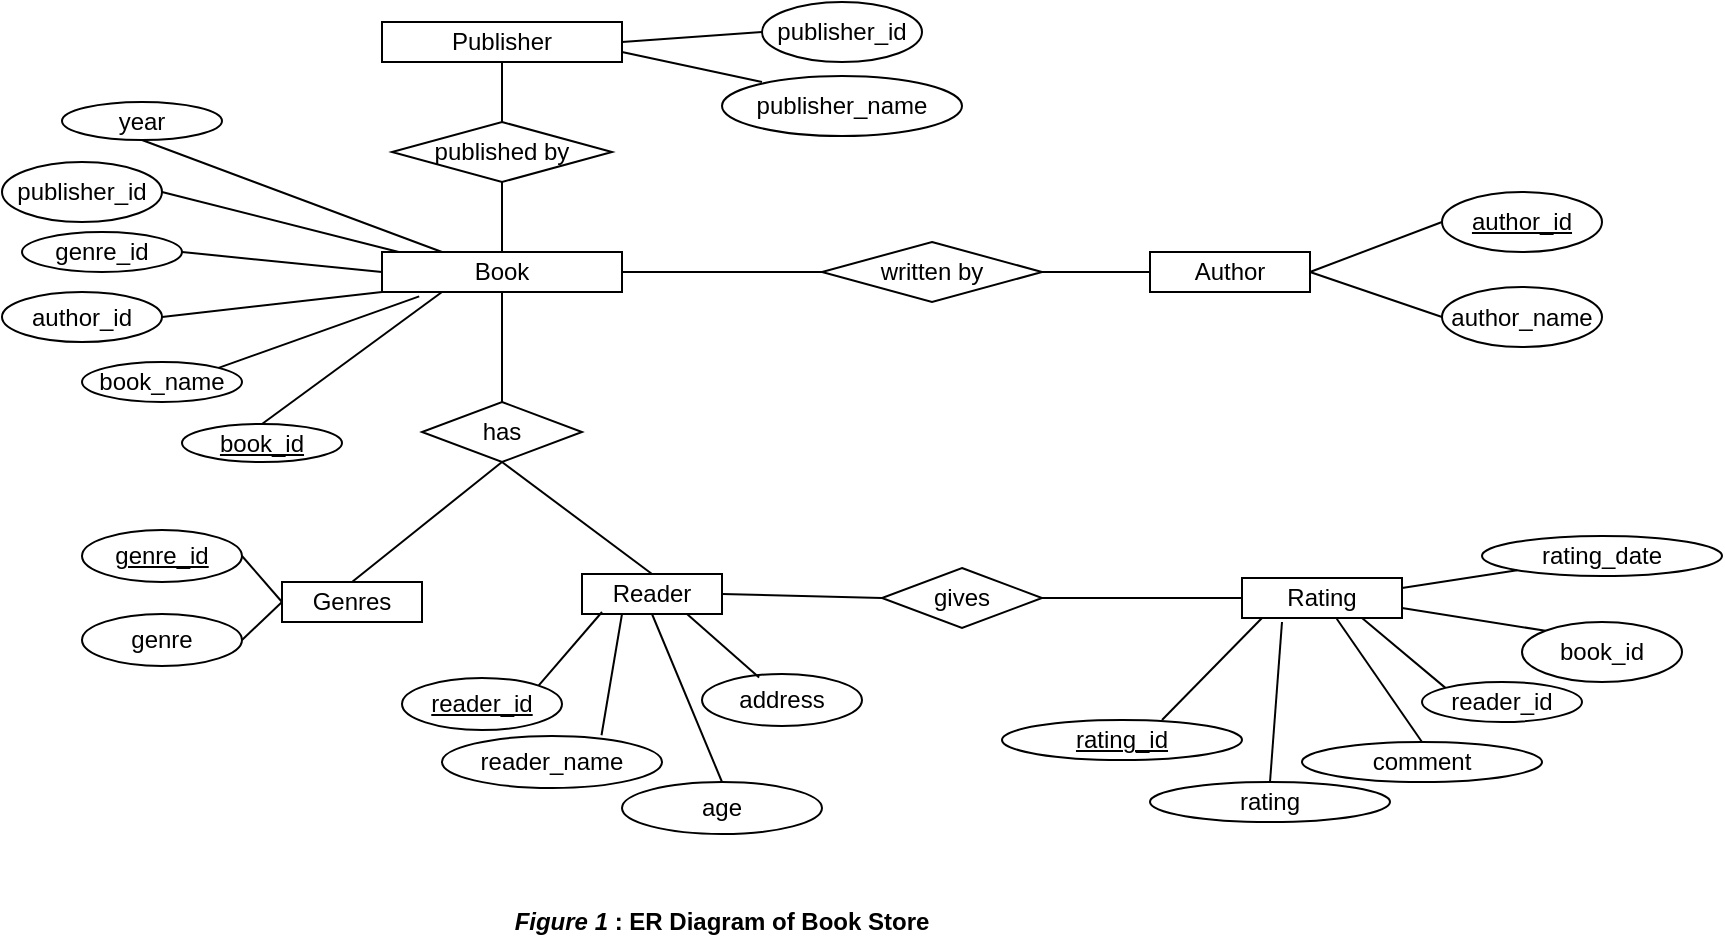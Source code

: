 <mxfile version="13.4.9" type="device"><diagram name="Page-1" id="C5RBs43oDa-KdzZeNtuy"><mxGraphModel dx="1870" dy="536" grid="1" gridSize="10" guides="1" tooltips="1" connect="1" arrows="1" fold="1" page="1" pageScale="1" pageWidth="827" pageHeight="1169" math="0" shadow="0"><root><mxCell id="WIyWlLk6GJQsqaUBKTNV-0"/><mxCell id="WIyWlLk6GJQsqaUBKTNV-1" parent="WIyWlLk6GJQsqaUBKTNV-0"/><mxCell id="AShrL4JkJGO0vSIFoNnh-11" value="&lt;span&gt;genre_id&lt;/span&gt;" style="ellipse;whiteSpace=wrap;html=1;" parent="WIyWlLk6GJQsqaUBKTNV-1" vertex="1"><mxGeometry x="-130" y="125" width="80" height="20" as="geometry"/></mxCell><mxCell id="AShrL4JkJGO0vSIFoNnh-12" value="publisher_id" style="ellipse;whiteSpace=wrap;html=1;" parent="WIyWlLk6GJQsqaUBKTNV-1" vertex="1"><mxGeometry x="-140" y="90" width="80" height="30" as="geometry"/></mxCell><mxCell id="AShrL4JkJGO0vSIFoNnh-14" value="year" style="ellipse;whiteSpace=wrap;html=1;" parent="WIyWlLk6GJQsqaUBKTNV-1" vertex="1"><mxGeometry x="-110" y="60" width="80" height="19" as="geometry"/></mxCell><mxCell id="AShrL4JkJGO0vSIFoNnh-15" value="" style="endArrow=none;html=1;exitX=0.115;exitY=0.07;exitDx=0;exitDy=0;exitPerimeter=0;" parent="WIyWlLk6GJQsqaUBKTNV-1" source="AShrL4JkJGO0vSIFoNnh-1" edge="1"><mxGeometry width="50" height="50" relative="1" as="geometry"><mxPoint x="390" y="260" as="sourcePoint"/><mxPoint x="-60" y="105" as="targetPoint"/><Array as="points"/></mxGeometry></mxCell><mxCell id="AShrL4JkJGO0vSIFoNnh-17" value="" style="endArrow=none;html=1;exitX=0.25;exitY=0;exitDx=0;exitDy=0;entryX=0.5;entryY=1;entryDx=0;entryDy=0;" parent="WIyWlLk6GJQsqaUBKTNV-1" source="AShrL4JkJGO0vSIFoNnh-1" edge="1" target="AShrL4JkJGO0vSIFoNnh-14"><mxGeometry width="50" height="50" relative="1" as="geometry"><mxPoint x="186" y="74" as="sourcePoint"/><mxPoint x="190" y="40" as="targetPoint"/><Array as="points"/></mxGeometry></mxCell><mxCell id="AShrL4JkJGO0vSIFoNnh-21" value="" style="endArrow=none;html=1;entryX=1;entryY=0.5;entryDx=0;entryDy=0;exitX=0;exitY=0.5;exitDx=0;exitDy=0;" parent="WIyWlLk6GJQsqaUBKTNV-1" source="AShrL4JkJGO0vSIFoNnh-1" target="AShrL4JkJGO0vSIFoNnh-11" edge="1"><mxGeometry width="50" height="50" relative="1" as="geometry"><mxPoint x="34" y="81" as="sourcePoint"/><mxPoint x="34" y="50" as="targetPoint"/><Array as="points"/></mxGeometry></mxCell><mxCell id="AShrL4JkJGO0vSIFoNnh-22" value="" style="endArrow=none;html=1;entryX=0.5;entryY=1;entryDx=0;entryDy=0;exitX=0.5;exitY=0;exitDx=0;exitDy=0;" parent="WIyWlLk6GJQsqaUBKTNV-1" source="AShrL4JkJGO0vSIFoNnh-10" target="AShrL4JkJGO0vSIFoNnh-1" edge="1"><mxGeometry width="50" height="50" relative="1" as="geometry"><mxPoint x="149" y="129" as="sourcePoint"/><mxPoint x="149" y="98" as="targetPoint"/><Array as="points"/></mxGeometry></mxCell><mxCell id="AShrL4JkJGO0vSIFoNnh-28" value="" style="endArrow=none;html=1;entryX=0.5;entryY=1;entryDx=0;entryDy=0;" parent="WIyWlLk6GJQsqaUBKTNV-1" edge="1" source="AShrL4JkJGO0vSIFoNnh-1"><mxGeometry width="50" height="50" relative="1" as="geometry"><mxPoint x="110" y="160" as="sourcePoint"/><mxPoint x="110" y="140" as="targetPoint"/></mxGeometry></mxCell><mxCell id="AShrL4JkJGO0vSIFoNnh-30" value="written by" style="rhombus;whiteSpace=wrap;html=1;" parent="WIyWlLk6GJQsqaUBKTNV-1" vertex="1"><mxGeometry x="270" y="130" width="110" height="30" as="geometry"/></mxCell><mxCell id="AShrL4JkJGO0vSIFoNnh-32" value="" style="endArrow=none;html=1;entryX=0;entryY=0.5;entryDx=0;entryDy=0;exitX=1;exitY=0.5;exitDx=0;exitDy=0;" parent="WIyWlLk6GJQsqaUBKTNV-1" source="AShrL4JkJGO0vSIFoNnh-1" target="AShrL4JkJGO0vSIFoNnh-30" edge="1"><mxGeometry width="50" height="50" relative="1" as="geometry"><mxPoint x="360" y="260" as="sourcePoint"/><mxPoint x="410" y="210" as="targetPoint"/></mxGeometry></mxCell><mxCell id="AShrL4JkJGO0vSIFoNnh-33" value="" style="endArrow=none;html=1;exitX=1;exitY=0.5;exitDx=0;exitDy=0;entryX=0;entryY=0.5;entryDx=0;entryDy=0;" parent="WIyWlLk6GJQsqaUBKTNV-1" source="AShrL4JkJGO0vSIFoNnh-30" target="AShrL4JkJGO0vSIFoNnh-31" edge="1"><mxGeometry width="50" height="50" relative="1" as="geometry"><mxPoint x="360" y="260" as="sourcePoint"/><mxPoint x="410" y="210" as="targetPoint"/></mxGeometry></mxCell><mxCell id="AShrL4JkJGO0vSIFoNnh-34" value="&lt;u&gt;author_id&lt;/u&gt;" style="ellipse;whiteSpace=wrap;html=1;" parent="WIyWlLk6GJQsqaUBKTNV-1" vertex="1"><mxGeometry x="580" y="105" width="80" height="30" as="geometry"/></mxCell><mxCell id="AShrL4JkJGO0vSIFoNnh-35" value="author_name" style="ellipse;whiteSpace=wrap;html=1;" parent="WIyWlLk6GJQsqaUBKTNV-1" vertex="1"><mxGeometry x="580" y="152.5" width="80" height="30" as="geometry"/></mxCell><mxCell id="AShrL4JkJGO0vSIFoNnh-37" value="" style="endArrow=none;html=1;exitX=1;exitY=0.5;exitDx=0;exitDy=0;entryX=0;entryY=0.5;entryDx=0;entryDy=0;" parent="WIyWlLk6GJQsqaUBKTNV-1" target="AShrL4JkJGO0vSIFoNnh-34" edge="1" source="AShrL4JkJGO0vSIFoNnh-31"><mxGeometry width="50" height="50" relative="1" as="geometry"><mxPoint x="370" y="70" as="sourcePoint"/><mxPoint x="530" y="66" as="targetPoint"/></mxGeometry></mxCell><mxCell id="AShrL4JkJGO0vSIFoNnh-38" value="" style="endArrow=none;html=1;entryX=0;entryY=0.5;entryDx=0;entryDy=0;exitX=1;exitY=0.5;exitDx=0;exitDy=0;" parent="WIyWlLk6GJQsqaUBKTNV-1" source="AShrL4JkJGO0vSIFoNnh-31" target="AShrL4JkJGO0vSIFoNnh-35" edge="1"><mxGeometry width="50" height="50" relative="1" as="geometry"><mxPoint x="470" y="80" as="sourcePoint"/><mxPoint x="530" y="99" as="targetPoint"/></mxGeometry></mxCell><mxCell id="AShrL4JkJGO0vSIFoNnh-39" value="gives" style="rhombus;whiteSpace=wrap;html=1;" parent="WIyWlLk6GJQsqaUBKTNV-1" vertex="1"><mxGeometry x="300" y="293" width="80" height="30" as="geometry"/></mxCell><mxCell id="AShrL4JkJGO0vSIFoNnh-40" value="Rating" style="rounded=0;whiteSpace=wrap;html=1;" parent="WIyWlLk6GJQsqaUBKTNV-1" vertex="1"><mxGeometry x="480" y="298" width="80" height="20" as="geometry"/></mxCell><mxCell id="AShrL4JkJGO0vSIFoNnh-47" value="" style="endArrow=none;html=1;exitX=0;exitY=0.5;exitDx=0;exitDy=0;entryX=1;entryY=0.5;entryDx=0;entryDy=0;" parent="WIyWlLk6GJQsqaUBKTNV-1" edge="1" target="AShrL4JkJGO0vSIFoNnh-3" source="AShrL4JkJGO0vSIFoNnh-39"><mxGeometry width="50" height="50" relative="1" as="geometry"><mxPoint x="380" y="264" as="sourcePoint"/><mxPoint x="380" y="234" as="targetPoint"/></mxGeometry></mxCell><mxCell id="AShrL4JkJGO0vSIFoNnh-48" value="book_id" style="ellipse;whiteSpace=wrap;html=1;" parent="WIyWlLk6GJQsqaUBKTNV-1" vertex="1"><mxGeometry x="620" y="320" width="80" height="30" as="geometry"/></mxCell><mxCell id="AShrL4JkJGO0vSIFoNnh-49" value="reader_id" style="ellipse;whiteSpace=wrap;html=1;" parent="WIyWlLk6GJQsqaUBKTNV-1" vertex="1"><mxGeometry x="570" y="350" width="80" height="20" as="geometry"/></mxCell><mxCell id="AShrL4JkJGO0vSIFoNnh-51" value="" style="endArrow=none;html=1;entryX=0;entryY=0;entryDx=0;entryDy=0;exitX=1;exitY=0.75;exitDx=0;exitDy=0;" parent="WIyWlLk6GJQsqaUBKTNV-1" source="AShrL4JkJGO0vSIFoNnh-40" target="AShrL4JkJGO0vSIFoNnh-48" edge="1"><mxGeometry width="50" height="50" relative="1" as="geometry"><mxPoint x="410" y="180" as="sourcePoint"/><mxPoint x="410" y="210" as="targetPoint"/></mxGeometry></mxCell><mxCell id="AShrL4JkJGO0vSIFoNnh-53" value="" style="endArrow=none;html=1;entryX=0;entryY=0;entryDx=0;entryDy=0;exitX=0.75;exitY=1;exitDx=0;exitDy=0;" parent="WIyWlLk6GJQsqaUBKTNV-1" source="AShrL4JkJGO0vSIFoNnh-40" target="AShrL4JkJGO0vSIFoNnh-49" edge="1"><mxGeometry width="50" height="50" relative="1" as="geometry"><mxPoint x="360" y="260" as="sourcePoint"/><mxPoint x="410" y="210" as="targetPoint"/></mxGeometry></mxCell><mxCell id="AShrL4JkJGO0vSIFoNnh-54" value="&lt;span&gt;book_name&lt;/span&gt;" style="ellipse;whiteSpace=wrap;html=1;" parent="WIyWlLk6GJQsqaUBKTNV-1" vertex="1"><mxGeometry x="-100" y="190" width="80" height="20" as="geometry"/></mxCell><mxCell id="AShrL4JkJGO0vSIFoNnh-58" value="comment" style="ellipse;whiteSpace=wrap;html=1;" parent="WIyWlLk6GJQsqaUBKTNV-1" vertex="1"><mxGeometry x="510" y="380" width="120" height="20" as="geometry"/></mxCell><mxCell id="AShrL4JkJGO0vSIFoNnh-59" value="rating" style="ellipse;whiteSpace=wrap;html=1;" parent="WIyWlLk6GJQsqaUBKTNV-1" vertex="1"><mxGeometry x="434" y="400" width="120" height="20" as="geometry"/></mxCell><mxCell id="AShrL4JkJGO0vSIFoNnh-60" value="&lt;u&gt;rating_id&lt;/u&gt;" style="ellipse;whiteSpace=wrap;html=1;" parent="WIyWlLk6GJQsqaUBKTNV-1" vertex="1"><mxGeometry x="360" y="369" width="120" height="20" as="geometry"/></mxCell><mxCell id="AShrL4JkJGO0vSIFoNnh-68" value="" style="endArrow=none;html=1;exitX=1;exitY=0;exitDx=0;exitDy=0;entryX=0.155;entryY=1.11;entryDx=0;entryDy=0;entryPerimeter=0;" parent="WIyWlLk6GJQsqaUBKTNV-1" source="AShrL4JkJGO0vSIFoNnh-54" target="AShrL4JkJGO0vSIFoNnh-1" edge="1"><mxGeometry width="50" height="50" relative="1" as="geometry"><mxPoint x="360" y="260" as="sourcePoint"/><mxPoint x="60" y="91" as="targetPoint"/></mxGeometry></mxCell><mxCell id="AShrL4JkJGO0vSIFoNnh-70" value="" style="endArrow=none;html=1;entryX=0.592;entryY=1.02;entryDx=0;entryDy=0;entryPerimeter=0;exitX=0.5;exitY=0;exitDx=0;exitDy=0;" parent="WIyWlLk6GJQsqaUBKTNV-1" source="AShrL4JkJGO0vSIFoNnh-58" edge="1" target="AShrL4JkJGO0vSIFoNnh-40"><mxGeometry width="50" height="50" relative="1" as="geometry"><mxPoint x="440" y="326" as="sourcePoint"/><mxPoint x="410" y="260" as="targetPoint"/></mxGeometry></mxCell><mxCell id="AShrL4JkJGO0vSIFoNnh-71" value="" style="endArrow=none;html=1;exitX=0.5;exitY=0;exitDx=0;exitDy=0;" parent="WIyWlLk6GJQsqaUBKTNV-1" source="AShrL4JkJGO0vSIFoNnh-59" edge="1"><mxGeometry width="50" height="50" relative="1" as="geometry"><mxPoint x="360" y="260" as="sourcePoint"/><mxPoint x="500" y="320" as="targetPoint"/></mxGeometry></mxCell><mxCell id="AShrL4JkJGO0vSIFoNnh-72" value="" style="endArrow=none;html=1;" parent="WIyWlLk6GJQsqaUBKTNV-1" edge="1"><mxGeometry width="50" height="50" relative="1" as="geometry"><mxPoint x="490" y="318" as="sourcePoint"/><mxPoint x="440" y="369" as="targetPoint"/></mxGeometry></mxCell><mxCell id="AShrL4JkJGO0vSIFoNnh-104" value="author_id" style="ellipse;whiteSpace=wrap;html=1;" parent="WIyWlLk6GJQsqaUBKTNV-1" vertex="1"><mxGeometry x="-140" y="155" width="80" height="25" as="geometry"/></mxCell><mxCell id="AShrL4JkJGO0vSIFoNnh-116" value="&lt;span&gt;reader_name&lt;/span&gt;" style="ellipse;whiteSpace=wrap;html=1;" parent="WIyWlLk6GJQsqaUBKTNV-1" vertex="1"><mxGeometry x="80" y="377" width="110" height="26" as="geometry"/></mxCell><mxCell id="AShrL4JkJGO0vSIFoNnh-119" value="" style="endArrow=none;html=1;exitX=1;exitY=0.5;exitDx=0;exitDy=0;entryX=0;entryY=1;entryDx=0;entryDy=0;" parent="WIyWlLk6GJQsqaUBKTNV-1" source="AShrL4JkJGO0vSIFoNnh-104" edge="1" target="AShrL4JkJGO0vSIFoNnh-1"><mxGeometry width="50" height="50" relative="1" as="geometry"><mxPoint x="360" y="270" as="sourcePoint"/><mxPoint y="172" as="targetPoint"/></mxGeometry></mxCell><mxCell id="AShrL4JkJGO0vSIFoNnh-126" value="" style="endArrow=none;html=1;exitX=0.725;exitY=-0.015;exitDx=0;exitDy=0;exitPerimeter=0;" parent="WIyWlLk6GJQsqaUBKTNV-1" source="AShrL4JkJGO0vSIFoNnh-116" edge="1"><mxGeometry width="50" height="50" relative="1" as="geometry"><mxPoint y="251" as="sourcePoint"/><mxPoint x="170" y="316" as="targetPoint"/></mxGeometry></mxCell><mxCell id="U_UviuT6TRfHMlKJxSCL-3" value="" style="endArrow=none;html=1;exitX=0;exitY=0.5;exitDx=0;exitDy=0;entryX=1;entryY=0.5;entryDx=0;entryDy=0;" edge="1" parent="WIyWlLk6GJQsqaUBKTNV-1" source="AShrL4JkJGO0vSIFoNnh-40" target="AShrL4JkJGO0vSIFoNnh-39"><mxGeometry width="50" height="50" relative="1" as="geometry"><mxPoint x="200" y="180" as="sourcePoint"/><mxPoint x="160" y="180" as="targetPoint"/></mxGeometry></mxCell><mxCell id="AShrL4JkJGO0vSIFoNnh-3" value="Reader" style="rounded=0;whiteSpace=wrap;html=1;" parent="WIyWlLk6GJQsqaUBKTNV-1" vertex="1"><mxGeometry x="150" y="296" width="70" height="20" as="geometry"/></mxCell><mxCell id="U_UviuT6TRfHMlKJxSCL-7" value="" style="endArrow=none;html=1;exitX=0.5;exitY=0;exitDx=0;exitDy=0;" edge="1" parent="WIyWlLk6GJQsqaUBKTNV-1" source="AShrL4JkJGO0vSIFoNnh-114"><mxGeometry width="50" height="50" relative="1" as="geometry"><mxPoint x="60" y="422" as="sourcePoint"/><mxPoint x="185" y="316" as="targetPoint"/><Array as="points"/></mxGeometry></mxCell><mxCell id="AShrL4JkJGO0vSIFoNnh-114" value="age" style="ellipse;whiteSpace=wrap;html=1;" parent="WIyWlLk6GJQsqaUBKTNV-1" vertex="1"><mxGeometry x="170" y="400" width="100" height="26" as="geometry"/></mxCell><mxCell id="AShrL4JkJGO0vSIFoNnh-10" value="has" style="rhombus;whiteSpace=wrap;html=1;" parent="WIyWlLk6GJQsqaUBKTNV-1" vertex="1"><mxGeometry x="70" y="210" width="80" height="30" as="geometry"/></mxCell><mxCell id="U_UviuT6TRfHMlKJxSCL-10" value="" style="endArrow=none;html=1;exitX=0.5;exitY=1;exitDx=0;exitDy=0;entryX=0.5;entryY=0;entryDx=0;entryDy=0;" edge="1" parent="WIyWlLk6GJQsqaUBKTNV-1" source="AShrL4JkJGO0vSIFoNnh-10" target="AShrL4JkJGO0vSIFoNnh-3"><mxGeometry width="50" height="50" relative="1" as="geometry"><mxPoint x="120" y="150" as="sourcePoint"/><mxPoint x="185" y="300" as="targetPoint"/><Array as="points"/></mxGeometry></mxCell><mxCell id="U_UviuT6TRfHMlKJxSCL-12" value="address" style="ellipse;whiteSpace=wrap;html=1;" vertex="1" parent="WIyWlLk6GJQsqaUBKTNV-1"><mxGeometry x="210" y="346" width="80" height="26" as="geometry"/></mxCell><mxCell id="U_UviuT6TRfHMlKJxSCL-13" value="&lt;u&gt;reader_id&lt;/u&gt;" style="ellipse;whiteSpace=wrap;html=1;" vertex="1" parent="WIyWlLk6GJQsqaUBKTNV-1"><mxGeometry x="60" y="348" width="80" height="26" as="geometry"/></mxCell><mxCell id="U_UviuT6TRfHMlKJxSCL-14" value="" style="endArrow=none;html=1;exitX=1;exitY=0;exitDx=0;exitDy=0;" edge="1" parent="WIyWlLk6GJQsqaUBKTNV-1"><mxGeometry width="50" height="50" relative="1" as="geometry"><mxPoint x="128.284" y="351.808" as="sourcePoint"/><mxPoint x="160" y="315" as="targetPoint"/><Array as="points"/></mxGeometry></mxCell><mxCell id="U_UviuT6TRfHMlKJxSCL-15" value="" style="endArrow=none;html=1;exitX=0.357;exitY=0.069;exitDx=0;exitDy=0;entryX=0.75;entryY=1;entryDx=0;entryDy=0;exitPerimeter=0;" edge="1" parent="WIyWlLk6GJQsqaUBKTNV-1" source="U_UviuT6TRfHMlKJxSCL-12" target="AShrL4JkJGO0vSIFoNnh-3"><mxGeometry width="50" height="50" relative="1" as="geometry"><mxPoint x="53.891" y="343.808" as="sourcePoint"/><mxPoint x="109.38" y="274.2" as="targetPoint"/></mxGeometry></mxCell><mxCell id="U_UviuT6TRfHMlKJxSCL-16" value="&lt;b&gt;&lt;i&gt;Figure 1&lt;/i&gt; : ER Diagram of Book Store&lt;/b&gt;" style="text;html=1;strokeColor=none;fillColor=none;align=center;verticalAlign=middle;whiteSpace=wrap;rounded=0;" vertex="1" parent="WIyWlLk6GJQsqaUBKTNV-1"><mxGeometry x="-110" y="460" width="660" height="20" as="geometry"/></mxCell><mxCell id="U_UviuT6TRfHMlKJxSCL-17" value="&lt;span&gt;&lt;u&gt;book_id&lt;/u&gt;&lt;/span&gt;" style="ellipse;whiteSpace=wrap;html=1;" vertex="1" parent="WIyWlLk6GJQsqaUBKTNV-1"><mxGeometry x="-50" y="221" width="80" height="19" as="geometry"/></mxCell><mxCell id="AShrL4JkJGO0vSIFoNnh-31" value="Author" style="rounded=0;whiteSpace=wrap;html=1;" parent="WIyWlLk6GJQsqaUBKTNV-1" vertex="1"><mxGeometry x="434" y="135" width="80" height="20" as="geometry"/></mxCell><mxCell id="U_UviuT6TRfHMlKJxSCL-19" value="" style="endArrow=none;html=1;entryX=0.5;entryY=0;entryDx=0;entryDy=0;exitX=0.25;exitY=1;exitDx=0;exitDy=0;" edge="1" parent="WIyWlLk6GJQsqaUBKTNV-1" source="AShrL4JkJGO0vSIFoNnh-1" target="U_UviuT6TRfHMlKJxSCL-17"><mxGeometry width="50" height="50" relative="1" as="geometry"><mxPoint x="160" y="70" as="sourcePoint"/><mxPoint x="195.36" y="39.392" as="targetPoint"/><Array as="points"/></mxGeometry></mxCell><mxCell id="U_UviuT6TRfHMlKJxSCL-25" value="Genres" style="rounded=0;whiteSpace=wrap;html=1;" vertex="1" parent="WIyWlLk6GJQsqaUBKTNV-1"><mxGeometry y="300" width="70" height="20" as="geometry"/></mxCell><mxCell id="U_UviuT6TRfHMlKJxSCL-26" value="" style="endArrow=none;html=1;exitX=0.5;exitY=1;exitDx=0;exitDy=0;entryX=0.5;entryY=0;entryDx=0;entryDy=0;" edge="1" parent="WIyWlLk6GJQsqaUBKTNV-1" source="AShrL4JkJGO0vSIFoNnh-10" target="U_UviuT6TRfHMlKJxSCL-25"><mxGeometry width="50" height="50" relative="1" as="geometry"><mxPoint x="120" y="180" as="sourcePoint"/><mxPoint x="195" y="243" as="targetPoint"/><Array as="points"/></mxGeometry></mxCell><mxCell id="U_UviuT6TRfHMlKJxSCL-27" value="&lt;u&gt;genre_id&lt;/u&gt;" style="ellipse;whiteSpace=wrap;html=1;" vertex="1" parent="WIyWlLk6GJQsqaUBKTNV-1"><mxGeometry x="-100" y="274" width="80" height="26" as="geometry"/></mxCell><mxCell id="U_UviuT6TRfHMlKJxSCL-28" value="genre" style="ellipse;whiteSpace=wrap;html=1;" vertex="1" parent="WIyWlLk6GJQsqaUBKTNV-1"><mxGeometry x="-100" y="316" width="80" height="26" as="geometry"/></mxCell><mxCell id="U_UviuT6TRfHMlKJxSCL-29" value="" style="endArrow=none;html=1;exitX=1;exitY=0.5;exitDx=0;exitDy=0;entryX=0;entryY=0.5;entryDx=0;entryDy=0;" edge="1" parent="WIyWlLk6GJQsqaUBKTNV-1" source="U_UviuT6TRfHMlKJxSCL-27" target="U_UviuT6TRfHMlKJxSCL-25"><mxGeometry width="50" height="50" relative="1" as="geometry"><mxPoint x="98.284" y="296.808" as="sourcePoint"/><mxPoint x="170" y="263" as="targetPoint"/><Array as="points"/></mxGeometry></mxCell><mxCell id="U_UviuT6TRfHMlKJxSCL-30" value="" style="endArrow=none;html=1;exitX=1;exitY=0.5;exitDx=0;exitDy=0;entryX=0;entryY=0.5;entryDx=0;entryDy=0;" edge="1" parent="WIyWlLk6GJQsqaUBKTNV-1" source="U_UviuT6TRfHMlKJxSCL-28" target="U_UviuT6TRfHMlKJxSCL-25"><mxGeometry width="50" height="50" relative="1" as="geometry"><mxPoint x="-20" y="225" as="sourcePoint"/><mxPoint x="30" y="240" as="targetPoint"/><Array as="points"/></mxGeometry></mxCell><mxCell id="AShrL4JkJGO0vSIFoNnh-1" value="Book" style="rounded=0;whiteSpace=wrap;html=1;" parent="WIyWlLk6GJQsqaUBKTNV-1" vertex="1"><mxGeometry x="50" y="135" width="120" height="20" as="geometry"/></mxCell><mxCell id="U_UviuT6TRfHMlKJxSCL-36" value="" style="endArrow=none;html=1;entryX=0.5;entryY=1;entryDx=0;entryDy=0;" edge="1" parent="WIyWlLk6GJQsqaUBKTNV-1" source="AShrL4JkJGO0vSIFoNnh-10" target="AShrL4JkJGO0vSIFoNnh-1"><mxGeometry width="50" height="50" relative="1" as="geometry"><mxPoint x="110" y="210" as="sourcePoint"/><mxPoint x="110" y="140" as="targetPoint"/></mxGeometry></mxCell><mxCell id="U_UviuT6TRfHMlKJxSCL-38" value="published by" style="rhombus;whiteSpace=wrap;html=1;" vertex="1" parent="WIyWlLk6GJQsqaUBKTNV-1"><mxGeometry x="55" y="70" width="110" height="30" as="geometry"/></mxCell><mxCell id="U_UviuT6TRfHMlKJxSCL-39" value="" style="endArrow=none;html=1;entryX=0.5;entryY=1;entryDx=0;entryDy=0;exitX=0.5;exitY=0;exitDx=0;exitDy=0;" edge="1" parent="WIyWlLk6GJQsqaUBKTNV-1" source="AShrL4JkJGO0vSIFoNnh-1" target="U_UviuT6TRfHMlKJxSCL-38"><mxGeometry width="50" height="50" relative="1" as="geometry"><mxPoint x="180" y="140" as="sourcePoint"/><mxPoint x="280" y="140" as="targetPoint"/></mxGeometry></mxCell><mxCell id="U_UviuT6TRfHMlKJxSCL-42" value="Publisher" style="rounded=0;whiteSpace=wrap;html=1;" vertex="1" parent="WIyWlLk6GJQsqaUBKTNV-1"><mxGeometry x="50" y="20" width="120" height="20" as="geometry"/></mxCell><mxCell id="U_UviuT6TRfHMlKJxSCL-44" value="" style="endArrow=none;html=1;entryX=0.5;entryY=1;entryDx=0;entryDy=0;exitX=0.5;exitY=0;exitDx=0;exitDy=0;" edge="1" parent="WIyWlLk6GJQsqaUBKTNV-1" source="U_UviuT6TRfHMlKJxSCL-38" target="U_UviuT6TRfHMlKJxSCL-42"><mxGeometry width="50" height="50" relative="1" as="geometry"><mxPoint x="120" y="145" as="sourcePoint"/><mxPoint x="120" y="110" as="targetPoint"/></mxGeometry></mxCell><mxCell id="U_UviuT6TRfHMlKJxSCL-45" value="publisher_id" style="ellipse;whiteSpace=wrap;html=1;" vertex="1" parent="WIyWlLk6GJQsqaUBKTNV-1"><mxGeometry x="240" y="10" width="80" height="30" as="geometry"/></mxCell><mxCell id="U_UviuT6TRfHMlKJxSCL-46" value="publisher_name" style="ellipse;whiteSpace=wrap;html=1;" vertex="1" parent="WIyWlLk6GJQsqaUBKTNV-1"><mxGeometry x="220" y="47" width="120" height="30" as="geometry"/></mxCell><mxCell id="U_UviuT6TRfHMlKJxSCL-47" value="" style="endArrow=none;html=1;exitX=1;exitY=0.5;exitDx=0;exitDy=0;entryX=0;entryY=0.5;entryDx=0;entryDy=0;" edge="1" parent="WIyWlLk6GJQsqaUBKTNV-1" target="U_UviuT6TRfHMlKJxSCL-45"><mxGeometry width="50" height="50" relative="1" as="geometry"><mxPoint x="170" y="30" as="sourcePoint"/><mxPoint x="236" y="5" as="targetPoint"/></mxGeometry></mxCell><mxCell id="U_UviuT6TRfHMlKJxSCL-48" value="" style="endArrow=none;html=1;exitX=1;exitY=0.75;exitDx=0;exitDy=0;" edge="1" parent="WIyWlLk6GJQsqaUBKTNV-1" source="U_UviuT6TRfHMlKJxSCL-42"><mxGeometry width="50" height="50" relative="1" as="geometry"><mxPoint x="534" y="165" as="sourcePoint"/><mxPoint x="240" y="50" as="targetPoint"/></mxGeometry></mxCell><mxCell id="U_UviuT6TRfHMlKJxSCL-50" value="rating_date" style="ellipse;whiteSpace=wrap;html=1;" vertex="1" parent="WIyWlLk6GJQsqaUBKTNV-1"><mxGeometry x="600" y="277" width="120" height="20" as="geometry"/></mxCell><mxCell id="U_UviuT6TRfHMlKJxSCL-52" value="" style="endArrow=none;html=1;entryX=0;entryY=1;entryDx=0;entryDy=0;exitX=1;exitY=0.25;exitDx=0;exitDy=0;" edge="1" parent="WIyWlLk6GJQsqaUBKTNV-1" source="AShrL4JkJGO0vSIFoNnh-40" target="U_UviuT6TRfHMlKJxSCL-50"><mxGeometry width="50" height="50" relative="1" as="geometry"><mxPoint x="570" y="323" as="sourcePoint"/><mxPoint x="641.716" y="334.393" as="targetPoint"/></mxGeometry></mxCell></root></mxGraphModel></diagram></mxfile>